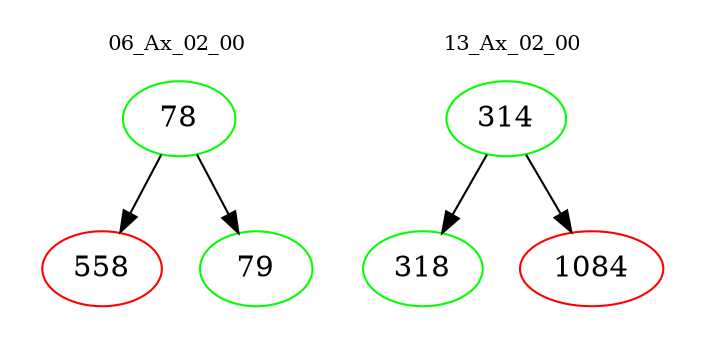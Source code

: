 digraph{
subgraph cluster_0 {
color = white
label = "06_Ax_02_00";
fontsize=10;
T0_78 [label="78", color="green"]
T0_78 -> T0_558 [color="black"]
T0_558 [label="558", color="red"]
T0_78 -> T0_79 [color="black"]
T0_79 [label="79", color="green"]
}
subgraph cluster_1 {
color = white
label = "13_Ax_02_00";
fontsize=10;
T1_314 [label="314", color="green"]
T1_314 -> T1_318 [color="black"]
T1_318 [label="318", color="green"]
T1_314 -> T1_1084 [color="black"]
T1_1084 [label="1084", color="red"]
}
}
